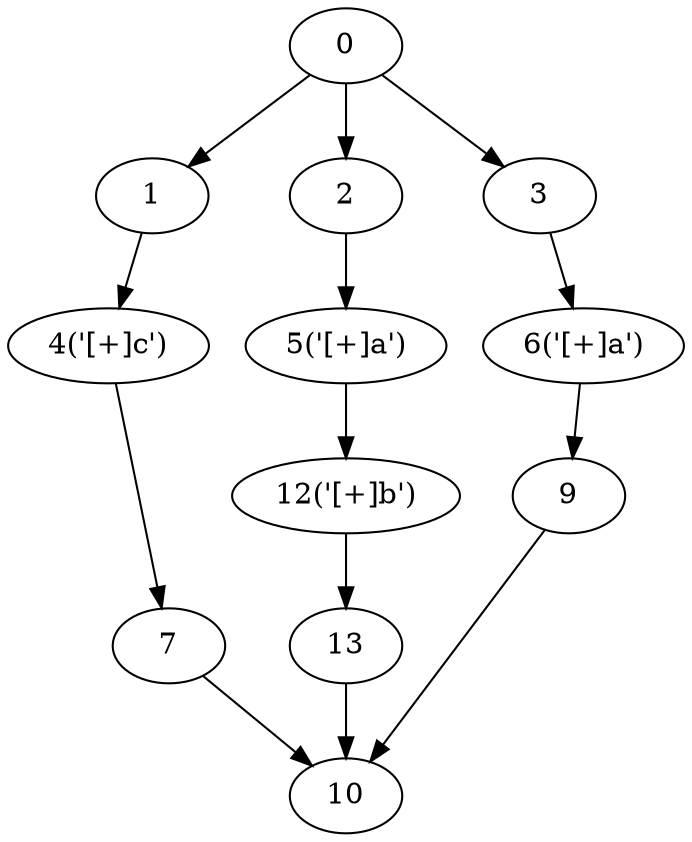 digraph g {
	0 ;
	1 ;
	2 ;
	3 ;
	4 [label="4('[+]c')"];
	5 [label="5('[+]a')"];
	6 [label="6('[+]a')"];
	7 ;
	9 ;
	10 ;
	12 [label="12('[+]b')"];
	13 ;
	0->1;
	0->2;
	0->3;
	1->4;
	2->5;
	3->6;
	4->7;
	6->9;
	7->10;
	9->10;
	13->10;
	5->12;
	12->13;
}
